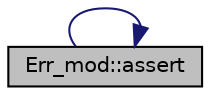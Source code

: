 digraph "Err_mod::assert"
{
 // LATEX_PDF_SIZE
  edge [fontname="Helvetica",fontsize="10",labelfontname="Helvetica",labelfontsize="10"];
  node [fontname="Helvetica",fontsize="10",shape=record];
  rankdir="LR";
  Node1 [label="Err_mod::assert",height=0.2,width=0.4,color="black", fillcolor="grey75", style="filled", fontcolor="black",tooltip="Verify the assertion holds. If not, print the (optional) input message on stdout and return or error-..."];
  Node1 -> Node1 [color="midnightblue",fontsize="10",style="solid",fontname="Helvetica"];
}
